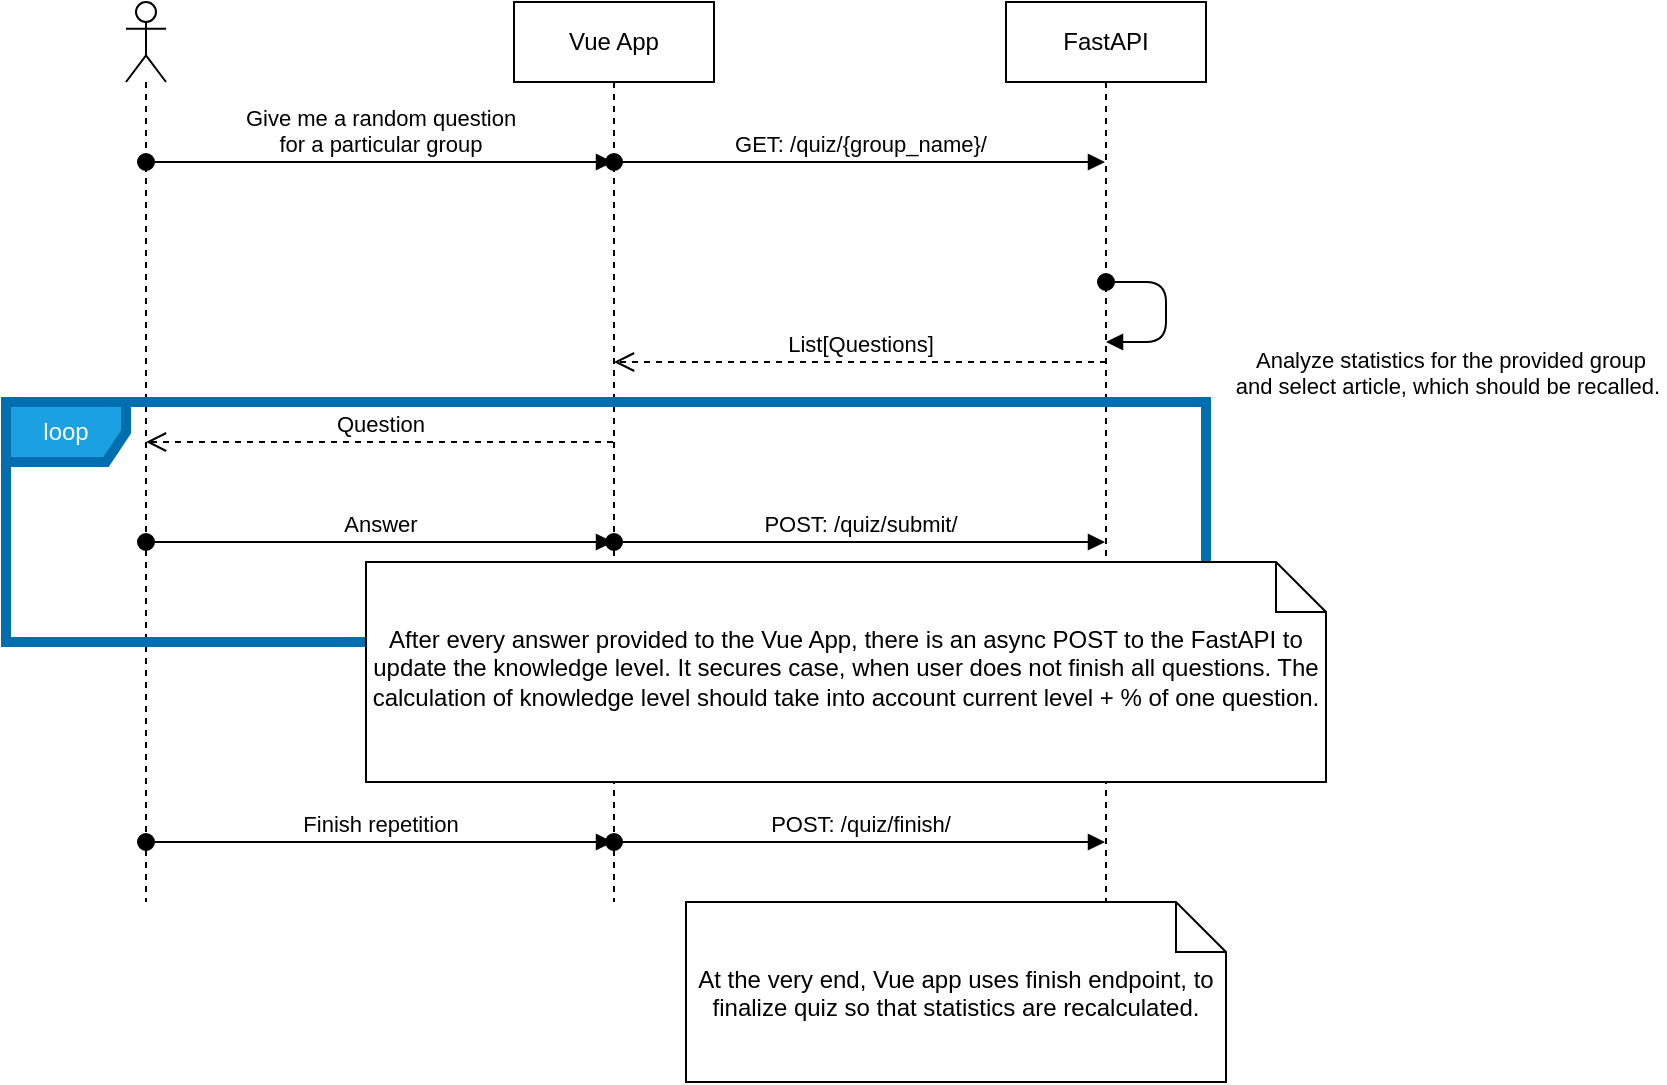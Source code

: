 <mxfile>
    <diagram id="PcerHnF7U8y1N4wDm54I" name="Quiz flow">
        <mxGraphModel dx="990" dy="592" grid="1" gridSize="10" guides="1" tooltips="1" connect="1" arrows="1" fold="1" page="1" pageScale="1" pageWidth="827" pageHeight="1169" math="0" shadow="0">
            <root>
                <mxCell id="0"/>
                <mxCell id="1" parent="0"/>
                <mxCell id="2" value="" style="shape=umlLifeline;participant=umlActor;perimeter=lifelinePerimeter;whiteSpace=wrap;html=1;container=1;collapsible=0;recursiveResize=0;verticalAlign=top;spacingTop=36;outlineConnect=0;" parent="1" vertex="1">
                    <mxGeometry x="120" y="120" width="20" height="450" as="geometry"/>
                </mxCell>
                <mxCell id="3" value="Vue App" style="shape=umlLifeline;perimeter=lifelinePerimeter;whiteSpace=wrap;html=1;container=1;collapsible=0;recursiveResize=0;outlineConnect=0;" parent="1" vertex="1">
                    <mxGeometry x="314" y="120" width="100" height="450" as="geometry"/>
                </mxCell>
                <mxCell id="4" value="FastAPI" style="shape=umlLifeline;perimeter=lifelinePerimeter;whiteSpace=wrap;html=1;container=1;collapsible=0;recursiveResize=0;outlineConnect=0;" parent="1" vertex="1">
                    <mxGeometry x="560" y="120" width="100" height="450" as="geometry"/>
                </mxCell>
                <mxCell id="5" value="Give me a random question&lt;br&gt;for a particular group" style="html=1;verticalAlign=bottom;startArrow=oval;startFill=1;endArrow=block;startSize=8;" parent="1" source="2" target="3" edge="1">
                    <mxGeometry width="60" relative="1" as="geometry">
                        <mxPoint x="200" y="210" as="sourcePoint"/>
                        <mxPoint x="260" y="210" as="targetPoint"/>
                        <Array as="points">
                            <mxPoint x="280" y="200"/>
                        </Array>
                    </mxGeometry>
                </mxCell>
                <mxCell id="6" value="GET: /quiz/{group_name}/" style="html=1;verticalAlign=bottom;startArrow=oval;startFill=1;endArrow=block;startSize=8;" parent="1" source="3" target="4" edge="1">
                    <mxGeometry width="60" relative="1" as="geometry">
                        <mxPoint x="430" y="270" as="sourcePoint"/>
                        <mxPoint x="600" y="270" as="targetPoint"/>
                        <Array as="points">
                            <mxPoint x="500" y="200"/>
                        </Array>
                    </mxGeometry>
                </mxCell>
                <mxCell id="9" value="Analyze statistics for the provided group &lt;br&gt;and select article, which should be recalled.&amp;nbsp;" style="html=1;verticalAlign=bottom;startArrow=oval;startFill=1;endArrow=block;startSize=8;" parent="1" source="4" target="4" edge="1">
                    <mxGeometry x="-0.33" y="71" width="60" relative="1" as="geometry">
                        <mxPoint x="710" y="260" as="sourcePoint"/>
                        <mxPoint x="710" y="210" as="targetPoint"/>
                        <mxPoint x="71" y="61" as="offset"/>
                        <Array as="points">
                            <mxPoint x="640" y="260"/>
                            <mxPoint x="640" y="290"/>
                        </Array>
                    </mxGeometry>
                </mxCell>
                <mxCell id="10" value="List[Questions]" style="html=1;verticalAlign=bottom;endArrow=open;dashed=1;endSize=8;" parent="1" target="3" edge="1">
                    <mxGeometry relative="1" as="geometry">
                        <mxPoint x="610" y="300" as="sourcePoint"/>
                        <mxPoint x="510" y="290" as="targetPoint"/>
                    </mxGeometry>
                </mxCell>
                <mxCell id="11" value="Question" style="html=1;verticalAlign=bottom;endArrow=open;dashed=1;endSize=8;" parent="1" source="3" target="2" edge="1">
                    <mxGeometry relative="1" as="geometry">
                        <mxPoint x="330" y="300" as="sourcePoint"/>
                        <mxPoint x="250" y="300" as="targetPoint"/>
                        <Array as="points">
                            <mxPoint x="320" y="340"/>
                        </Array>
                    </mxGeometry>
                </mxCell>
                <mxCell id="12" value="loop" style="shape=umlFrame;whiteSpace=wrap;html=1;fillColor=#1ba1e2;strokeColor=#006EAF;fontColor=#ffffff;strokeWidth=5;" parent="1" vertex="1">
                    <mxGeometry x="60" y="320" width="600" height="120" as="geometry"/>
                </mxCell>
                <mxCell id="13" value="Answer" style="html=1;verticalAlign=bottom;startArrow=oval;startFill=1;endArrow=block;startSize=8;" parent="1" source="2" target="3" edge="1">
                    <mxGeometry width="60" relative="1" as="geometry">
                        <mxPoint x="260" y="540" as="sourcePoint"/>
                        <mxPoint x="250" y="450" as="targetPoint"/>
                        <Array as="points">
                            <mxPoint x="270" y="390"/>
                        </Array>
                    </mxGeometry>
                </mxCell>
                <mxCell id="14" value="POST: /quiz/submit/" style="html=1;verticalAlign=bottom;startArrow=oval;startFill=1;endArrow=block;startSize=8;" parent="1" source="3" target="4" edge="1">
                    <mxGeometry width="60" relative="1" as="geometry">
                        <mxPoint x="350" y="460" as="sourcePoint"/>
                        <mxPoint x="410" y="460" as="targetPoint"/>
                        <Array as="points">
                            <mxPoint x="530" y="390"/>
                        </Array>
                    </mxGeometry>
                </mxCell>
                <mxCell id="17" value="After every answer provided to the Vue App, there is an async POST to the FastAPI to update the knowledge level. It secures case, when user does not finish all questions. The calculation of knowledge level should take into account current level + % of one question." style="shape=note2;boundedLbl=1;whiteSpace=wrap;html=1;size=25;verticalAlign=top;align=center;" parent="1" vertex="1">
                    <mxGeometry x="240" y="400" width="480" height="110" as="geometry"/>
                </mxCell>
                <mxCell id="18" value="Finish repetition" style="html=1;verticalAlign=bottom;startArrow=oval;startFill=1;endArrow=block;startSize=8;" edge="1" parent="1" source="2" target="3">
                    <mxGeometry width="60" relative="1" as="geometry">
                        <mxPoint x="180" y="540" as="sourcePoint"/>
                        <mxPoint x="240" y="540" as="targetPoint"/>
                        <Array as="points">
                            <mxPoint x="300" y="540"/>
                        </Array>
                    </mxGeometry>
                </mxCell>
                <mxCell id="19" value="POST: /quiz/finish/" style="html=1;verticalAlign=bottom;startArrow=oval;startFill=1;endArrow=block;startSize=8;" edge="1" parent="1" source="3" target="4">
                    <mxGeometry width="60" relative="1" as="geometry">
                        <mxPoint x="480" y="580" as="sourcePoint"/>
                        <mxPoint x="540" y="580" as="targetPoint"/>
                        <Array as="points">
                            <mxPoint x="460" y="540"/>
                        </Array>
                    </mxGeometry>
                </mxCell>
                <mxCell id="20" value="At the very end, Vue app uses finish endpoint, to finalize quiz so that statistics are recalculated." style="shape=note2;boundedLbl=1;whiteSpace=wrap;html=1;size=25;verticalAlign=top;align=center;" vertex="1" parent="1">
                    <mxGeometry x="400" y="570" width="270" height="90" as="geometry"/>
                </mxCell>
            </root>
        </mxGraphModel>
    </diagram>
</mxfile>